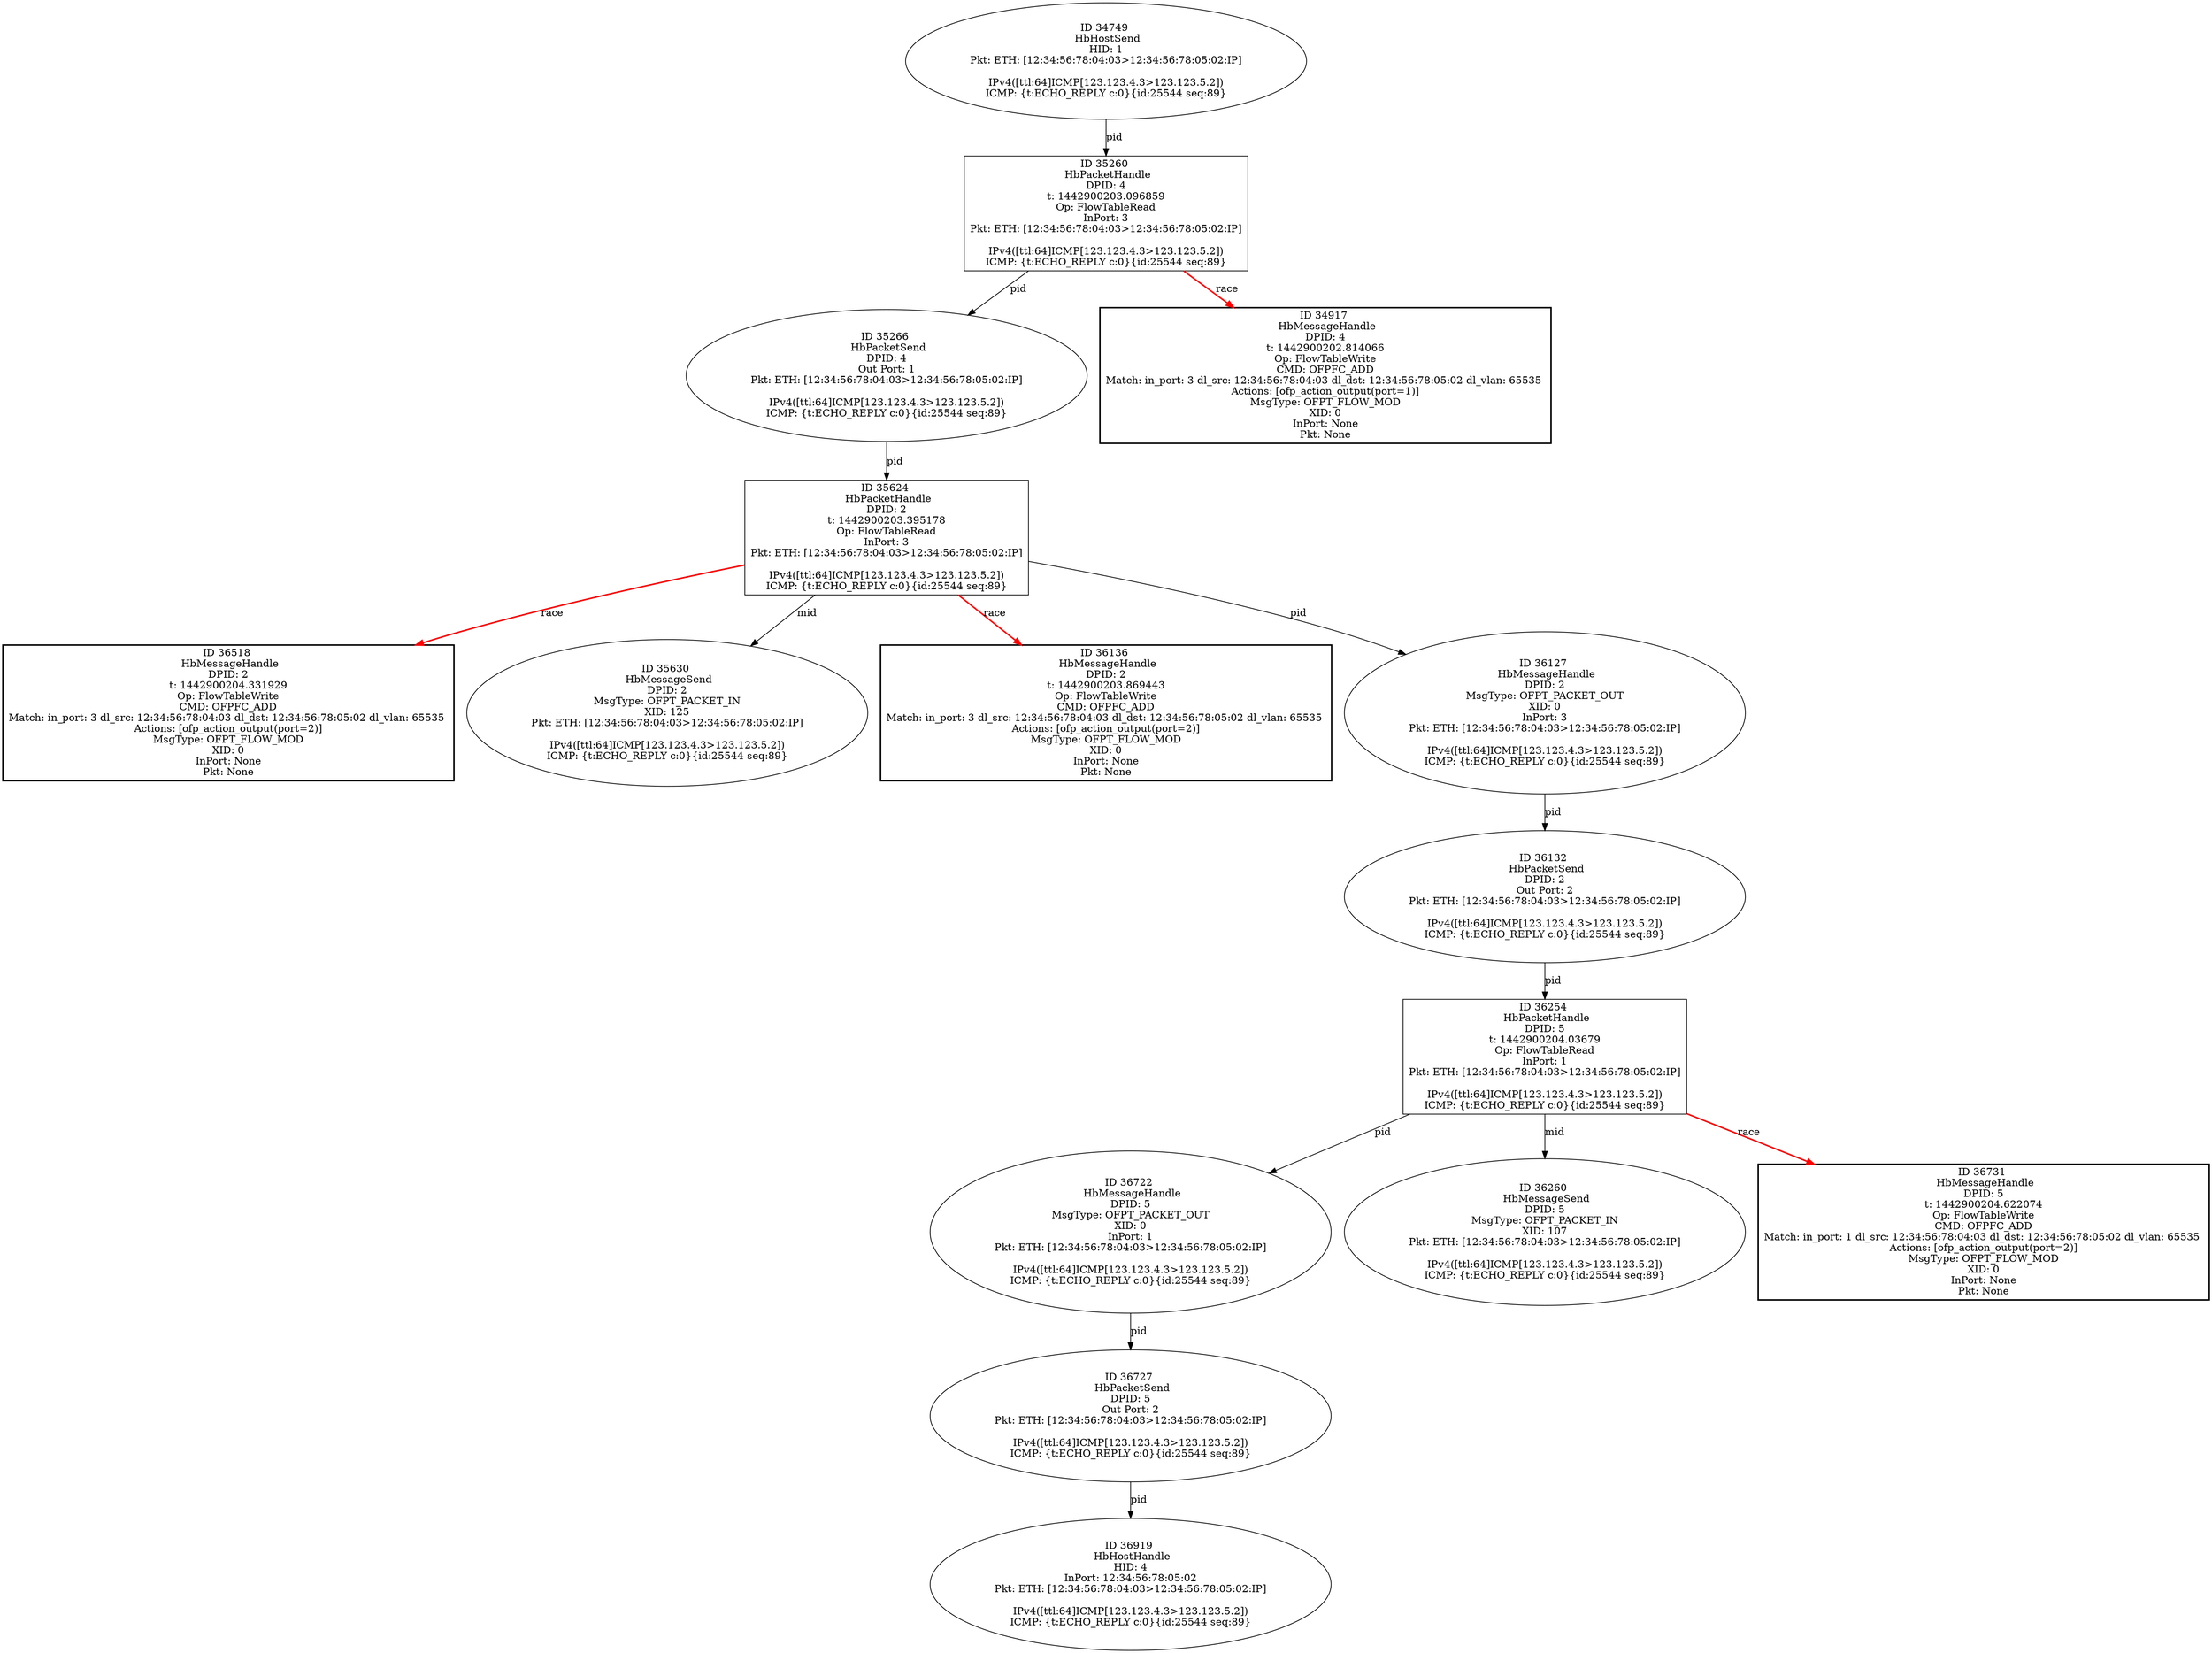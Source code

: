 strict digraph G {
35266 [shape=oval, event=<hb_events.HbPacketSend object at 0x10f135490>, label="ID 35266 
 HbPacketSend
DPID: 4
Out Port: 1
Pkt: ETH: [12:34:56:78:04:03>12:34:56:78:05:02:IP]

IPv4([ttl:64]ICMP[123.123.4.3>123.123.5.2])
ICMP: {t:ECHO_REPLY c:0}{id:25544 seq:89}"];
36132 [shape=oval, event=<hb_events.HbPacketSend object at 0x10f4af990>, label="ID 36132 
 HbPacketSend
DPID: 2
Out Port: 2
Pkt: ETH: [12:34:56:78:04:03>12:34:56:78:05:02:IP]

IPv4([ttl:64]ICMP[123.123.4.3>123.123.5.2])
ICMP: {t:ECHO_REPLY c:0}{id:25544 seq:89}"];
34917 [shape=box, style=bold, event=<hb_events.HbMessageHandle object at 0x10f0254d0>, label="ID 34917 
 HbMessageHandle
DPID: 4
t: 1442900202.814066
Op: FlowTableWrite
CMD: OFPFC_ADD
Match: in_port: 3 dl_src: 12:34:56:78:04:03 dl_dst: 12:34:56:78:05:02 dl_vlan: 65535 
Actions: [ofp_action_output(port=1)]
MsgType: OFPT_FLOW_MOD
XID: 0
InPort: None
Pkt: None"];
36518 [shape=box, style=bold, event=<hb_events.HbMessageHandle object at 0x10f6bb750>, label="ID 36518 
 HbMessageHandle
DPID: 2
t: 1442900204.331929
Op: FlowTableWrite
CMD: OFPFC_ADD
Match: in_port: 3 dl_src: 12:34:56:78:04:03 dl_dst: 12:34:56:78:05:02 dl_vlan: 65535 
Actions: [ofp_action_output(port=2)]
MsgType: OFPT_FLOW_MOD
XID: 0
InPort: None
Pkt: None"];
35624 [shape=box, event=<hb_events.HbPacketHandle object at 0x10f24a7d0>, label="ID 35624 
 HbPacketHandle
DPID: 2
t: 1442900203.395178
Op: FlowTableRead
InPort: 3
Pkt: ETH: [12:34:56:78:04:03>12:34:56:78:05:02:IP]

IPv4([ttl:64]ICMP[123.123.4.3>123.123.5.2])
ICMP: {t:ECHO_REPLY c:0}{id:25544 seq:89}"];
36919 [shape=oval, event=<hb_events.HbHostHandle object at 0x10f8eacd0>, label="ID 36919 
 HbHostHandle
HID: 4
InPort: 12:34:56:78:05:02
Pkt: ETH: [12:34:56:78:04:03>12:34:56:78:05:02:IP]

IPv4([ttl:64]ICMP[123.123.4.3>123.123.5.2])
ICMP: {t:ECHO_REPLY c:0}{id:25544 seq:89}"];
35630 [shape=oval, event=<hb_events.HbMessageSend object at 0x10f26fa50>, label="ID 35630 
 HbMessageSend
DPID: 2
MsgType: OFPT_PACKET_IN
XID: 125
Pkt: ETH: [12:34:56:78:04:03>12:34:56:78:05:02:IP]

IPv4([ttl:64]ICMP[123.123.4.3>123.123.5.2])
ICMP: {t:ECHO_REPLY c:0}{id:25544 seq:89}"];
36136 [shape=box, style=bold, event=<hb_events.HbMessageHandle object at 0x10f4bc550>, label="ID 36136 
 HbMessageHandle
DPID: 2
t: 1442900203.869443
Op: FlowTableWrite
CMD: OFPFC_ADD
Match: in_port: 3 dl_src: 12:34:56:78:04:03 dl_dst: 12:34:56:78:05:02 dl_vlan: 65535 
Actions: [ofp_action_output(port=2)]
MsgType: OFPT_FLOW_MOD
XID: 0
InPort: None
Pkt: None"];
36722 [shape=oval, event=<hb_events.HbMessageHandle object at 0x10f7e7c90>, label="ID 36722 
 HbMessageHandle
DPID: 5
MsgType: OFPT_PACKET_OUT
XID: 0
InPort: 1
Pkt: ETH: [12:34:56:78:04:03>12:34:56:78:05:02:IP]

IPv4([ttl:64]ICMP[123.123.4.3>123.123.5.2])
ICMP: {t:ECHO_REPLY c:0}{id:25544 seq:89}"];
36727 [shape=oval, event=<hb_events.HbPacketSend object at 0x10f7f4610>, label="ID 36727 
 HbPacketSend
DPID: 5
Out Port: 2
Pkt: ETH: [12:34:56:78:04:03>12:34:56:78:05:02:IP]

IPv4([ttl:64]ICMP[123.123.4.3>123.123.5.2])
ICMP: {t:ECHO_REPLY c:0}{id:25544 seq:89}"];
36260 [shape=oval, event=<hb_events.HbMessageSend object at 0x10f51e210>, label="ID 36260 
 HbMessageSend
DPID: 5
MsgType: OFPT_PACKET_IN
XID: 107
Pkt: ETH: [12:34:56:78:04:03>12:34:56:78:05:02:IP]

IPv4([ttl:64]ICMP[123.123.4.3>123.123.5.2])
ICMP: {t:ECHO_REPLY c:0}{id:25544 seq:89}"];
36731 [shape=box, style=bold, event=<hb_events.HbMessageHandle object at 0x10f8086d0>, label="ID 36731 
 HbMessageHandle
DPID: 5
t: 1442900204.622074
Op: FlowTableWrite
CMD: OFPFC_ADD
Match: in_port: 1 dl_src: 12:34:56:78:04:03 dl_dst: 12:34:56:78:05:02 dl_vlan: 65535 
Actions: [ofp_action_output(port=2)]
MsgType: OFPT_FLOW_MOD
XID: 0
InPort: None
Pkt: None"];
35260 [shape=box, event=<hb_events.HbPacketHandle object at 0x10f1350d0>, label="ID 35260 
 HbPacketHandle
DPID: 4
t: 1442900203.096859
Op: FlowTableRead
InPort: 3
Pkt: ETH: [12:34:56:78:04:03>12:34:56:78:05:02:IP]

IPv4([ttl:64]ICMP[123.123.4.3>123.123.5.2])
ICMP: {t:ECHO_REPLY c:0}{id:25544 seq:89}"];
34749 [shape=oval, event=<hb_events.HbHostSend object at 0x10ef92f90>, label="ID 34749 
 HbHostSend
HID: 1
Pkt: ETH: [12:34:56:78:04:03>12:34:56:78:05:02:IP]

IPv4([ttl:64]ICMP[123.123.4.3>123.123.5.2])
ICMP: {t:ECHO_REPLY c:0}{id:25544 seq:89}"];
36254 [shape=box, event=<hb_events.HbPacketHandle object at 0x10f518c50>, label="ID 36254 
 HbPacketHandle
DPID: 5
t: 1442900204.03679
Op: FlowTableRead
InPort: 1
Pkt: ETH: [12:34:56:78:04:03>12:34:56:78:05:02:IP]

IPv4([ttl:64]ICMP[123.123.4.3>123.123.5.2])
ICMP: {t:ECHO_REPLY c:0}{id:25544 seq:89}"];
36127 [shape=oval, event=<hb_events.HbMessageHandle object at 0x10f4a3c10>, label="ID 36127 
 HbMessageHandle
DPID: 2
MsgType: OFPT_PACKET_OUT
XID: 0
InPort: 3
Pkt: ETH: [12:34:56:78:04:03>12:34:56:78:05:02:IP]

IPv4([ttl:64]ICMP[123.123.4.3>123.123.5.2])
ICMP: {t:ECHO_REPLY c:0}{id:25544 seq:89}"];
35266 -> 35624  [rel=pid, label=pid];
36132 -> 36254  [rel=pid, label=pid];
35624 -> 36136  [harmful=True, color=red, style=bold, rel=race, label=race];
35624 -> 36518  [harmful=True, color=red, style=bold, rel=race, label=race];
35624 -> 35630  [rel=mid, label=mid];
35624 -> 36127  [rel=pid, label=pid];
36727 -> 36919  [rel=pid, label=pid];
36722 -> 36727  [rel=pid, label=pid];
35260 -> 35266  [rel=pid, label=pid];
35260 -> 34917  [harmful=True, color=red, style=bold, rel=race, label=race];
34749 -> 35260  [rel=pid, label=pid];
36254 -> 36722  [rel=pid, label=pid];
36254 -> 36731  [harmful=True, color=red, style=bold, rel=race, label=race];
36254 -> 36260  [rel=mid, label=mid];
36127 -> 36132  [rel=pid, label=pid];
}
